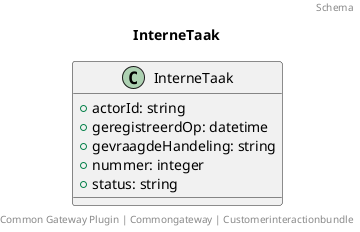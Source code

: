 @startuml
title: InterneTaak
footer: Common Gateway Plugin | Commongateway | Customerinteractionbundle 
header: Schema

class InterneTaak {
  + actorId: string
  + geregistreerdOp: datetime
  + gevraagdeHandeling: string
  + nummer: integer
  + status: string
}
@enduml

